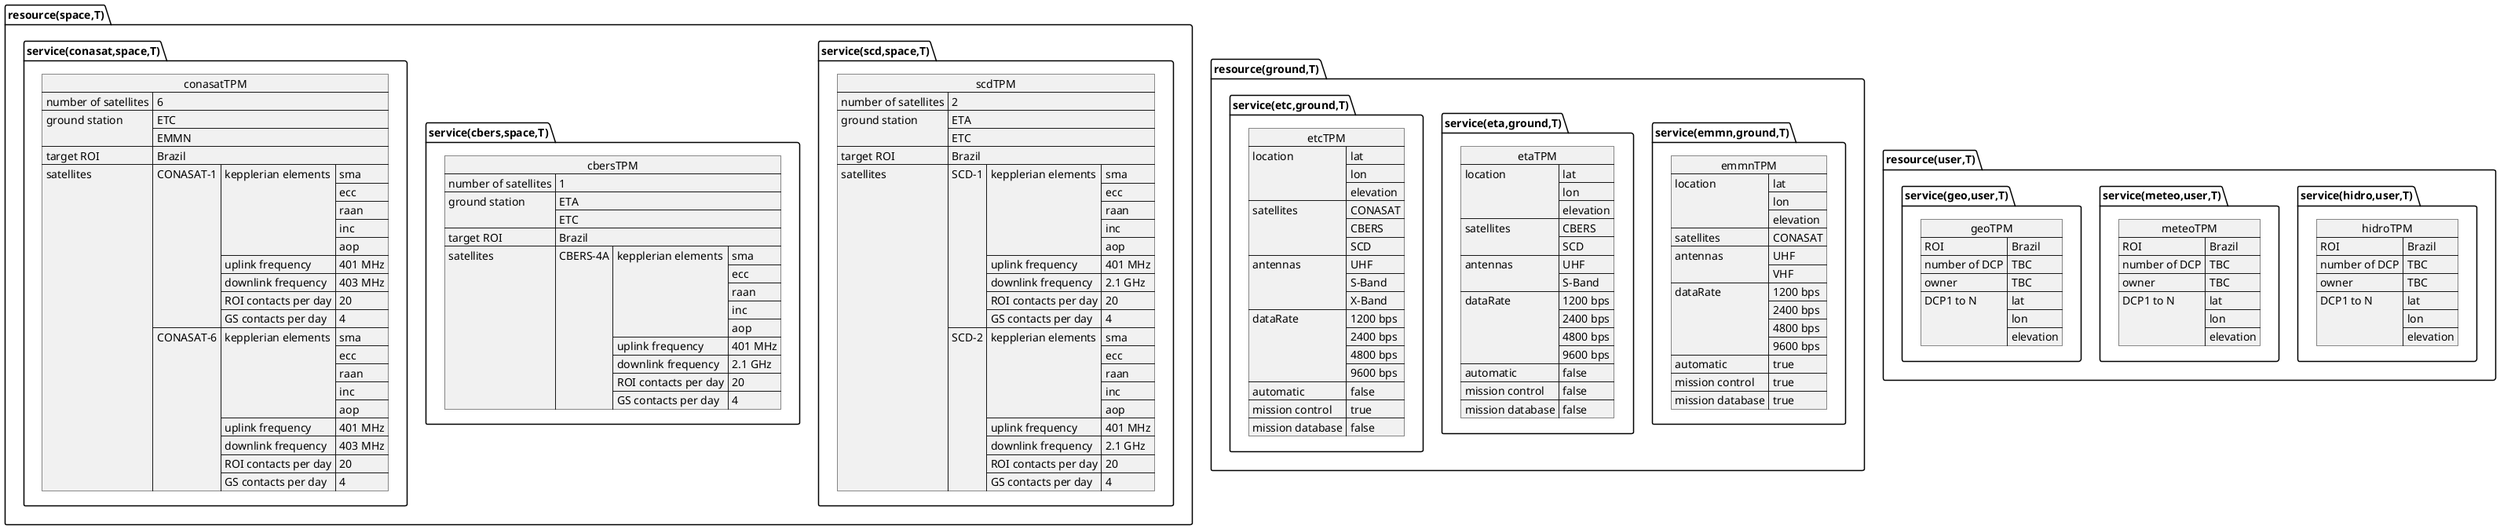 @startuml resources
allowmixing

''''''''''''''''' SPACE SEGMENT '''''''''''''''
'''''''''''''''''''''''''''''''''''''''''''''''
package resource(space,T){
    package service(scd,space,T){
        json scdTPM {
            "number of satellites":2,
            "ground station":["ETA","ETC"],
            "target ROI":"Brazil",
            "satellites":{
                "SCD-1":{
                    "kepplerian elements":["sma","ecc","raan","inc","aop"],
                    "uplink frequency":"401 MHz",
                    "downlink frequency": "2.1 GHz",
                    "ROI contacts per day": 20,
                    "GS contacts per day": 4
                },
                "SCD-2":{
                    "kepplerian elements":["sma","ecc","raan","inc","aop"],
                    "uplink frequency":"401 MHz",
                    "downlink frequency": "2.1 GHz",
                    "ROI contacts per day": 20,
                    "GS contacts per day": 4
                }
            } 
        }
    }
    package service(cbers,space,T){
        json cbersTPM {
            "number of satellites":1,
            "ground station":["ETA","ETC"],
            "target ROI":"Brazil",
            "satellites":{
                "CBERS-4A":{
                    "kepplerian elements":["sma","ecc","raan","inc","aop"],
                    "uplink frequency":"401 MHz",
                    "downlink frequency": "2.1 GHz",
                    "ROI contacts per day": 20,
                    "GS contacts per day": 4
                }
            } 
        }

    }

    package service(conasat,space,T){
        json conasatTPM {
            "number of satellites":6,
            "ground station":["ETC","EMMN"],
            "target ROI":"Brazil",
            "satellites":{
                "CONASAT-1":{
                    "kepplerian elements":["sma","ecc","raan","inc","aop"],
                    "uplink frequency":"401 MHz",
                    "downlink frequency": "403 MHz",
                    "ROI contacts per day": 20,
                    "GS contacts per day": 4
                },
                ' "CONASAT-2":{
                '     "kepplerian elements":["sma","ecc","raan","inc","aop"],
                '     "uplink frequency":"401 MHz",
                '     "downlink frequency": "403 MHz",
                '     "ROI contacts per day": 20,
                '     "GS contacts per day": 4
                ' },
                ' "CONASAT-3":{
                '     "kepplerian elements":["sma","ecc","raan","inc","aop"],
                '     "uplink frequency":"401 MHz",
                '     "downlink frequency": "403 MHz",
                '     "ROI contacts per day": 20,
                '     "GS contacts per day": 4
                ' },
                ' "CONASAT-4":{
                '     "kepplerian elements":["sma","ecc","raan","inc","aop"],
                '     "uplink frequency":"401 MHz",
                '     "downlink frequency": "403 MHz",
                '     "ROI contacts per day": 20,
                '     "GS contacts per day": 4
                ' },
                ' "CONASAT-5":{
                '     "kepplerian elements":["sma","ecc","raan","inc","aop"],
                '     "uplink frequency":"401 MHz",
                '     "downlink frequency": "403 MHz",
                '     "ROI contacts per day": 20,
                '     "GS contacts per day": 4
                ' },
                "CONASAT-6":{
                    "kepplerian elements":["sma","ecc","raan","inc","aop"],
                    "uplink frequency":"401 MHz",
                    "downlink frequency": "403 MHz",
                    "ROI contacts per day": 20,
                    "GS contacts per day": 4
                }
            } 
        }
    }
}

''''''''''''''''' GROUND SEGMENT ''''''''''''''
'''''''''''''''''''''''''''''''''''''''''''''''
package resource(ground,T){
    package service(emmn,ground,T) {
        json emmnTPM {
            "location":["lat","lon","elevation"],
            "satellites":["CONASAT"],
            "antennas":["UHF","VHF"],
            "dataRate": ["1200 bps","2400 bps","4800 bps","9600 bps"],
            "automatic": true,
            "mission control": true,
            "mission database": true
        }
    }
    package service(eta,ground,T) {
        json etaTPM {
            "location":["lat","lon","elevation"],
            "satellites":["CBERS","SCD"],
            "antennas":["UHF","S-Band"],
            "dataRate": ["1200 bps","2400 bps","4800 bps","9600 bps"],
            "automatic": false,
            "mission control": false,
            "mission database": false
        }
    }
    package service(etc,ground,T){
        json etcTPM {
            "location":["lat","lon","elevation"],
            "satellites":["CONASAT","CBERS","SCD"],
            "antennas":["UHF","S-Band","X-Band"],
            "dataRate": ["1200 bps","2400 bps","4800 bps","9600 bps"],
            "automatic": false,
            "mission control": true,
            "mission database": false
        }
    }
}

''''''''''''''''' USER SEGMENT ''''''''''''''''
'''''''''''''''''''''''''''''''''''''''''''''''
package resource(user,T){
    package service(hidro,user,T){
        json hidroTPM {
            "ROI":"Brazil",
            "number of DCP":"TBC",
            "owner":"TBC",
            "DCP1 to N":["lat","lon","elevation"]
        }
    }
    package service(meteo,user,T){
        json meteoTPM {
            "ROI":"Brazil",
            "number of DCP":"TBC",
            "owner":"TBC",
            "DCP1 to N":["lat","lon","elevation"]
        }
    }
    package service(geo,user,T){
        json geoTPM {
            "ROI":"Brazil",
            "number of DCP":"TBC",
            "owner":"TBC",
            "DCP1 to N":["lat","lon","elevation"]
        }
    }
}

@enduml